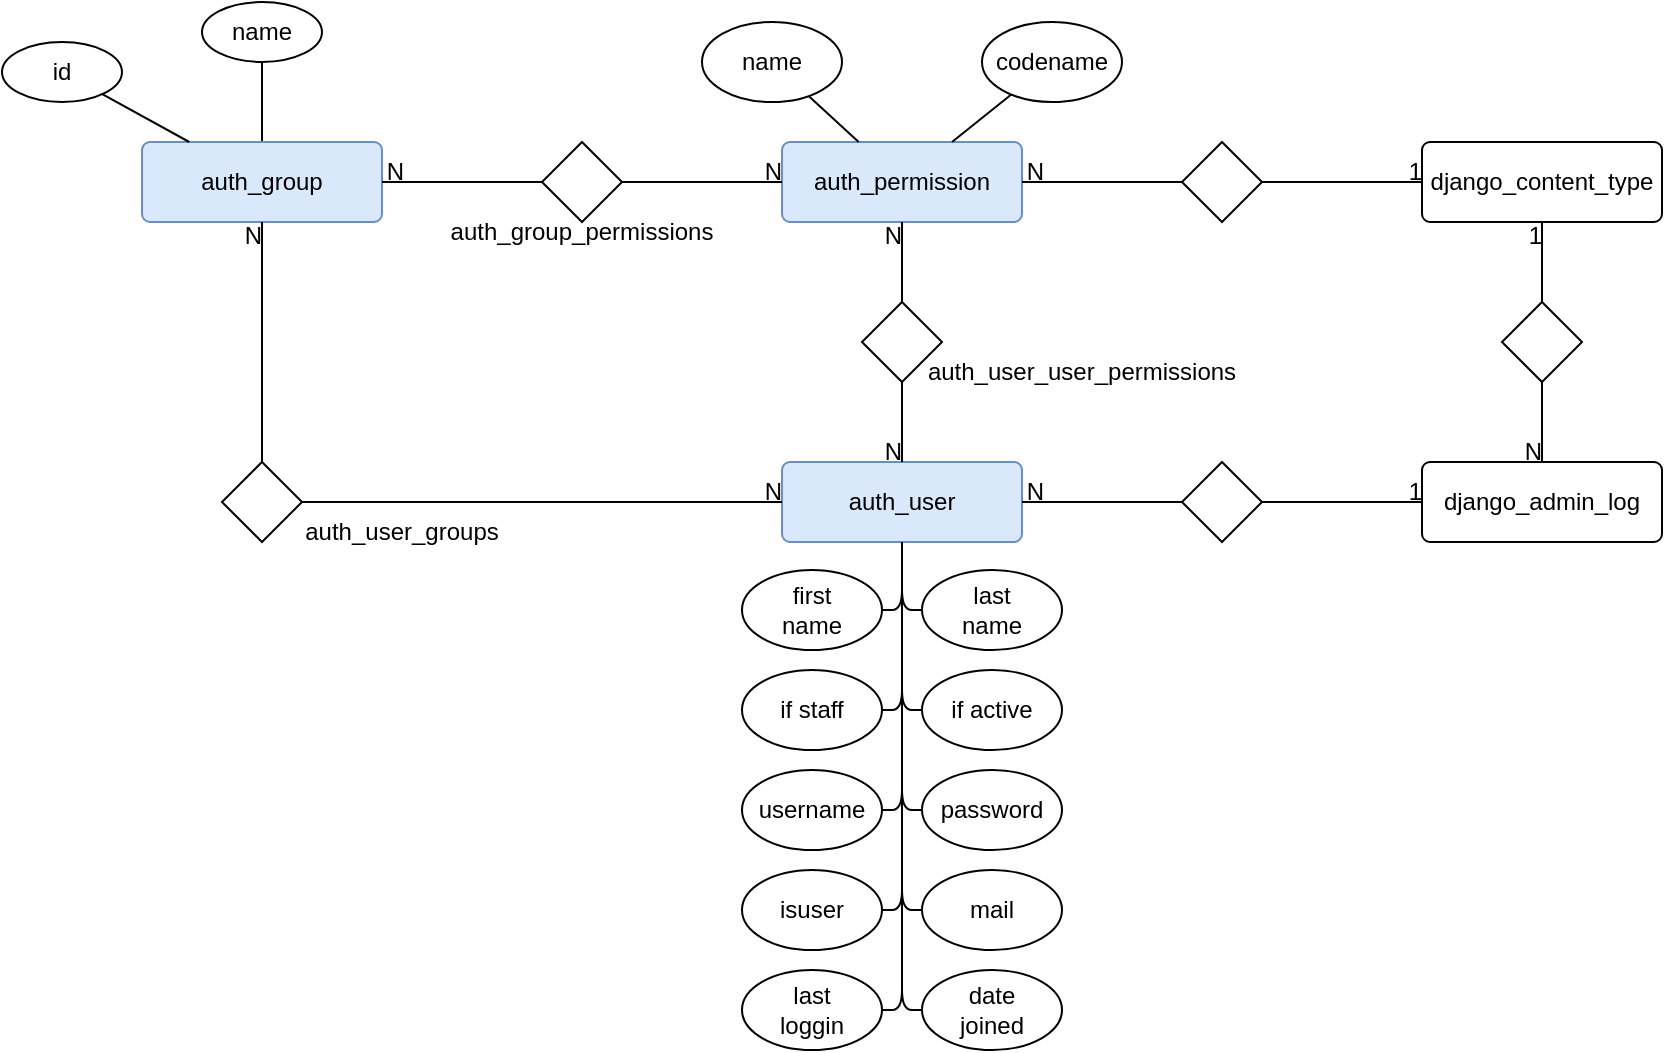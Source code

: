 <mxfile>
    <diagram id="ZRKblawVNR6-OOASddI8" name="Página-1">
        <mxGraphModel dx="1155" dy="428" grid="1" gridSize="10" guides="1" tooltips="1" connect="1" arrows="1" fold="1" page="1" pageScale="1" pageWidth="1169" pageHeight="827" math="0" shadow="0">
            <root>
                <mxCell id="0"/>
                <mxCell id="1" parent="0"/>
                <mxCell id="2" value="auth_user" style="rounded=1;arcSize=10;whiteSpace=wrap;html=1;align=center;fillColor=#dae8fc;strokeColor=#6c8ebf;" parent="1" vertex="1">
                    <mxGeometry x="400" y="320" width="120" height="40" as="geometry"/>
                </mxCell>
                <mxCell id="3" value="" style="shape=rhombus;perimeter=rhombusPerimeter;whiteSpace=wrap;html=1;align=center;" parent="1" vertex="1">
                    <mxGeometry x="280" y="160" width="40" height="40" as="geometry"/>
                </mxCell>
                <mxCell id="16" value="auth_permission" style="rounded=1;arcSize=10;whiteSpace=wrap;html=1;align=center;fillColor=#dae8fc;strokeColor=#6c8ebf;" parent="1" vertex="1">
                    <mxGeometry x="400" y="160" width="120" height="40" as="geometry"/>
                </mxCell>
                <mxCell id="90" style="edgeStyle=none;html=1;exitX=0.5;exitY=0;exitDx=0;exitDy=0;endArrow=none;endFill=0;" edge="1" parent="1" source="25" target="89">
                    <mxGeometry relative="1" as="geometry"/>
                </mxCell>
                <mxCell id="25" value="auth_group" style="rounded=1;arcSize=10;whiteSpace=wrap;html=1;align=center;fillColor=#dae8fc;strokeColor=#6c8ebf;" parent="1" vertex="1">
                    <mxGeometry x="80" y="160" width="120" height="40" as="geometry"/>
                </mxCell>
                <mxCell id="33" value="" style="endArrow=none;html=1;rounded=0;shadow=0;labelBackgroundColor=none;labelBorderColor=none;sketch=0;" parent="1" source="3" target="25" edge="1">
                    <mxGeometry relative="1" as="geometry">
                        <mxPoint x="440" y="380" as="sourcePoint"/>
                        <mxPoint x="520" y="440" as="targetPoint"/>
                    </mxGeometry>
                </mxCell>
                <mxCell id="34" value="N" style="resizable=0;html=1;align=right;verticalAlign=bottom;rounded=0;shadow=0;labelBorderColor=none;sketch=0;" parent="33" connectable="0" vertex="1">
                    <mxGeometry x="1" relative="1" as="geometry">
                        <mxPoint x="11" y="3" as="offset"/>
                    </mxGeometry>
                </mxCell>
                <mxCell id="45" value="" style="endArrow=none;html=1;rounded=0;shadow=0;labelBackgroundColor=none;labelBorderColor=none;sketch=0;align=center;verticalAlign=top;" parent="1" source="3" target="16" edge="1">
                    <mxGeometry relative="1" as="geometry">
                        <mxPoint x="570" y="330" as="sourcePoint"/>
                        <mxPoint x="650" y="430" as="targetPoint"/>
                    </mxGeometry>
                </mxCell>
                <mxCell id="46" value="N" style="resizable=0;html=1;align=right;verticalAlign=bottom;rounded=0;shadow=0;labelBorderColor=none;sketch=0;" parent="45" connectable="0" vertex="1">
                    <mxGeometry x="1" relative="1" as="geometry">
                        <mxPoint y="3" as="offset"/>
                    </mxGeometry>
                </mxCell>
                <mxCell id="57" value="" style="shape=rhombus;perimeter=rhombusPerimeter;whiteSpace=wrap;html=1;align=center;" parent="1" vertex="1">
                    <mxGeometry x="440" y="240" width="40" height="40" as="geometry"/>
                </mxCell>
                <mxCell id="58" value="" style="endArrow=none;html=1;rounded=0;shadow=0;labelBackgroundColor=none;labelBorderColor=none;sketch=0;align=center;verticalAlign=top;" parent="1" source="57" target="16" edge="1">
                    <mxGeometry relative="1" as="geometry">
                        <mxPoint x="290" y="190" as="sourcePoint"/>
                        <mxPoint x="330" y="190" as="targetPoint"/>
                    </mxGeometry>
                </mxCell>
                <mxCell id="59" value="N" style="resizable=0;html=1;align=right;verticalAlign=bottom;rounded=0;shadow=0;labelBorderColor=none;sketch=0;" parent="58" connectable="0" vertex="1">
                    <mxGeometry x="1" relative="1" as="geometry">
                        <mxPoint y="15" as="offset"/>
                    </mxGeometry>
                </mxCell>
                <mxCell id="60" value="" style="endArrow=none;html=1;rounded=0;shadow=0;labelBackgroundColor=none;labelBorderColor=none;sketch=0;align=center;verticalAlign=top;" parent="1" source="57" target="2" edge="1">
                    <mxGeometry relative="1" as="geometry">
                        <mxPoint x="300" y="200" as="sourcePoint"/>
                        <mxPoint x="340" y="200" as="targetPoint"/>
                    </mxGeometry>
                </mxCell>
                <mxCell id="61" value="N" style="resizable=0;html=1;align=right;verticalAlign=bottom;rounded=0;shadow=0;labelBorderColor=none;sketch=0;" parent="60" connectable="0" vertex="1">
                    <mxGeometry x="1" relative="1" as="geometry">
                        <mxPoint y="3" as="offset"/>
                    </mxGeometry>
                </mxCell>
                <mxCell id="62" value="" style="shape=rhombus;perimeter=rhombusPerimeter;whiteSpace=wrap;html=1;align=center;" parent="1" vertex="1">
                    <mxGeometry x="120" y="320" width="40" height="40" as="geometry"/>
                </mxCell>
                <mxCell id="63" value="" style="endArrow=none;html=1;rounded=0;shadow=0;labelBackgroundColor=none;labelBorderColor=none;sketch=0;align=center;verticalAlign=top;" parent="1" source="62" target="25" edge="1">
                    <mxGeometry relative="1" as="geometry">
                        <mxPoint x="390.0" y="250.0" as="sourcePoint"/>
                        <mxPoint x="390.0" y="210" as="targetPoint"/>
                    </mxGeometry>
                </mxCell>
                <mxCell id="64" value="N" style="resizable=0;html=1;align=right;verticalAlign=bottom;rounded=0;shadow=0;labelBorderColor=none;sketch=0;" parent="63" connectable="0" vertex="1">
                    <mxGeometry x="1" relative="1" as="geometry">
                        <mxPoint y="15" as="offset"/>
                    </mxGeometry>
                </mxCell>
                <mxCell id="65" value="" style="endArrow=none;html=1;rounded=0;shadow=0;labelBackgroundColor=none;labelBorderColor=none;sketch=0;align=center;verticalAlign=top;" parent="1" source="62" target="2" edge="1">
                    <mxGeometry relative="1" as="geometry">
                        <mxPoint x="290" y="190" as="sourcePoint"/>
                        <mxPoint x="330" y="190" as="targetPoint"/>
                    </mxGeometry>
                </mxCell>
                <mxCell id="66" value="N" style="resizable=0;html=1;align=right;verticalAlign=bottom;rounded=0;shadow=0;labelBorderColor=none;sketch=0;" parent="65" connectable="0" vertex="1">
                    <mxGeometry x="1" relative="1" as="geometry">
                        <mxPoint y="3" as="offset"/>
                    </mxGeometry>
                </mxCell>
                <mxCell id="67" value="auth_group_permissions" style="text;html=1;strokeColor=none;fillColor=none;align=center;verticalAlign=middle;whiteSpace=wrap;rounded=0;" parent="1" vertex="1">
                    <mxGeometry x="270" y="190" width="60" height="30" as="geometry"/>
                </mxCell>
                <mxCell id="68" value="auth_user_user_permissions" style="text;html=1;strokeColor=none;fillColor=none;align=center;verticalAlign=middle;whiteSpace=wrap;rounded=0;" parent="1" vertex="1">
                    <mxGeometry x="520" y="260" width="60" height="30" as="geometry"/>
                </mxCell>
                <mxCell id="71" value="auth_user_groups" style="text;html=1;strokeColor=none;fillColor=none;align=center;verticalAlign=middle;whiteSpace=wrap;rounded=0;" parent="1" vertex="1">
                    <mxGeometry x="180" y="340" width="60" height="30" as="geometry"/>
                </mxCell>
                <mxCell id="72" value="django_admin_log" style="rounded=1;arcSize=10;whiteSpace=wrap;html=1;align=center;" parent="1" vertex="1">
                    <mxGeometry x="720" y="320" width="120" height="40" as="geometry"/>
                </mxCell>
                <mxCell id="73" value="django_content_type" style="rounded=1;arcSize=10;whiteSpace=wrap;html=1;align=center;" parent="1" vertex="1">
                    <mxGeometry x="720" y="160" width="120" height="40" as="geometry"/>
                </mxCell>
                <mxCell id="74" value="" style="shape=rhombus;perimeter=rhombusPerimeter;whiteSpace=wrap;html=1;align=center;" parent="1" vertex="1">
                    <mxGeometry x="600" y="160" width="40" height="40" as="geometry"/>
                </mxCell>
                <mxCell id="75" value="" style="shape=rhombus;perimeter=rhombusPerimeter;whiteSpace=wrap;html=1;align=center;" parent="1" vertex="1">
                    <mxGeometry x="600" y="320" width="40" height="40" as="geometry"/>
                </mxCell>
                <mxCell id="76" value="" style="shape=rhombus;perimeter=rhombusPerimeter;whiteSpace=wrap;html=1;align=center;" parent="1" vertex="1">
                    <mxGeometry x="760" y="240" width="40" height="40" as="geometry"/>
                </mxCell>
                <mxCell id="77" value="" style="endArrow=none;html=1;rounded=0;shadow=0;labelBackgroundColor=none;labelBorderColor=none;sketch=0;" parent="1" source="74" target="16" edge="1">
                    <mxGeometry relative="1" as="geometry">
                        <mxPoint x="290" y="190" as="sourcePoint"/>
                        <mxPoint x="210" y="190" as="targetPoint"/>
                    </mxGeometry>
                </mxCell>
                <mxCell id="78" value="N" style="resizable=0;html=1;align=right;verticalAlign=bottom;rounded=0;shadow=0;labelBorderColor=none;sketch=0;" parent="77" connectable="0" vertex="1">
                    <mxGeometry x="1" relative="1" as="geometry">
                        <mxPoint x="11" y="3" as="offset"/>
                    </mxGeometry>
                </mxCell>
                <mxCell id="79" value="" style="endArrow=none;html=1;rounded=0;shadow=0;labelBackgroundColor=none;labelBorderColor=none;sketch=0;" parent="1" source="75" target="2" edge="1">
                    <mxGeometry relative="1" as="geometry">
                        <mxPoint x="610" y="190" as="sourcePoint"/>
                        <mxPoint x="530" y="190" as="targetPoint"/>
                    </mxGeometry>
                </mxCell>
                <mxCell id="80" value="N" style="resizable=0;html=1;align=right;verticalAlign=bottom;rounded=0;shadow=0;labelBorderColor=none;sketch=0;" parent="79" connectable="0" vertex="1">
                    <mxGeometry x="1" relative="1" as="geometry">
                        <mxPoint x="11" y="3" as="offset"/>
                    </mxGeometry>
                </mxCell>
                <mxCell id="81" value="" style="endArrow=none;html=1;rounded=0;shadow=0;labelBackgroundColor=none;labelBorderColor=none;sketch=0;align=center;verticalAlign=top;" parent="1" source="74" target="73" edge="1">
                    <mxGeometry relative="1" as="geometry">
                        <mxPoint x="330" y="190" as="sourcePoint"/>
                        <mxPoint x="410" y="190" as="targetPoint"/>
                    </mxGeometry>
                </mxCell>
                <mxCell id="82" value="1" style="resizable=0;html=1;align=right;verticalAlign=bottom;rounded=0;shadow=0;labelBorderColor=none;sketch=0;" parent="81" connectable="0" vertex="1">
                    <mxGeometry x="1" relative="1" as="geometry">
                        <mxPoint y="3" as="offset"/>
                    </mxGeometry>
                </mxCell>
                <mxCell id="83" value="" style="endArrow=none;html=1;rounded=0;shadow=0;labelBackgroundColor=none;labelBorderColor=none;sketch=0;align=center;verticalAlign=top;" parent="1" source="75" target="72" edge="1">
                    <mxGeometry relative="1" as="geometry">
                        <mxPoint x="650" y="190" as="sourcePoint"/>
                        <mxPoint x="730" y="190" as="targetPoint"/>
                    </mxGeometry>
                </mxCell>
                <mxCell id="84" value="1" style="resizable=0;html=1;align=right;verticalAlign=bottom;rounded=0;shadow=0;labelBorderColor=none;sketch=0;" parent="83" connectable="0" vertex="1">
                    <mxGeometry x="1" relative="1" as="geometry">
                        <mxPoint y="3" as="offset"/>
                    </mxGeometry>
                </mxCell>
                <mxCell id="85" value="" style="endArrow=none;html=1;rounded=0;shadow=0;labelBackgroundColor=none;labelBorderColor=none;sketch=0;align=center;verticalAlign=top;" parent="1" source="76" target="72" edge="1">
                    <mxGeometry relative="1" as="geometry">
                        <mxPoint x="470" y="290" as="sourcePoint"/>
                        <mxPoint x="470" y="330" as="targetPoint"/>
                    </mxGeometry>
                </mxCell>
                <mxCell id="86" value="N" style="resizable=0;html=1;align=right;verticalAlign=bottom;rounded=0;shadow=0;labelBorderColor=none;sketch=0;" parent="85" connectable="0" vertex="1">
                    <mxGeometry x="1" relative="1" as="geometry">
                        <mxPoint y="3" as="offset"/>
                    </mxGeometry>
                </mxCell>
                <mxCell id="87" value="" style="endArrow=none;html=1;rounded=0;shadow=0;labelBackgroundColor=none;labelBorderColor=none;sketch=0;align=center;verticalAlign=top;" parent="1" source="76" target="73" edge="1">
                    <mxGeometry relative="1" as="geometry">
                        <mxPoint x="470" y="250" as="sourcePoint"/>
                        <mxPoint x="470" y="210" as="targetPoint"/>
                    </mxGeometry>
                </mxCell>
                <mxCell id="88" value="1" style="resizable=0;html=1;align=right;verticalAlign=bottom;rounded=0;shadow=0;labelBorderColor=none;sketch=0;" parent="87" connectable="0" vertex="1">
                    <mxGeometry x="1" relative="1" as="geometry">
                        <mxPoint y="15" as="offset"/>
                    </mxGeometry>
                </mxCell>
                <mxCell id="89" value="name" style="ellipse;whiteSpace=wrap;html=1;" vertex="1" parent="1">
                    <mxGeometry x="110" y="90" width="60" height="30" as="geometry"/>
                </mxCell>
                <mxCell id="92" value="id" style="ellipse;whiteSpace=wrap;html=1;" vertex="1" parent="1">
                    <mxGeometry x="10" y="110" width="60" height="30" as="geometry"/>
                </mxCell>
                <mxCell id="93" value="" style="endArrow=none;html=1;" edge="1" parent="1" source="92" target="25">
                    <mxGeometry width="50" height="50" relative="1" as="geometry">
                        <mxPoint x="150" y="200" as="sourcePoint"/>
                        <mxPoint x="200" y="150" as="targetPoint"/>
                    </mxGeometry>
                </mxCell>
                <mxCell id="95" value="codename" style="ellipse;whiteSpace=wrap;html=1;" vertex="1" parent="1">
                    <mxGeometry x="500" y="100" width="70" height="40" as="geometry"/>
                </mxCell>
                <mxCell id="97" value="name" style="ellipse;whiteSpace=wrap;html=1;" vertex="1" parent="1">
                    <mxGeometry x="360" y="100" width="70" height="40" as="geometry"/>
                </mxCell>
                <mxCell id="99" value="" style="endArrow=none;html=1;" edge="1" parent="1" source="97" target="16">
                    <mxGeometry width="50" height="50" relative="1" as="geometry">
                        <mxPoint x="510" y="190" as="sourcePoint"/>
                        <mxPoint x="560" y="140" as="targetPoint"/>
                    </mxGeometry>
                </mxCell>
                <mxCell id="100" value="" style="endArrow=none;html=1;" edge="1" parent="1" source="95" target="16">
                    <mxGeometry width="50" height="50" relative="1" as="geometry">
                        <mxPoint x="510" y="190" as="sourcePoint"/>
                        <mxPoint x="560" y="140" as="targetPoint"/>
                    </mxGeometry>
                </mxCell>
                <mxCell id="102" value="last&lt;br&gt;name" style="ellipse;whiteSpace=wrap;html=1;" vertex="1" parent="1">
                    <mxGeometry x="470" y="374" width="70" height="40" as="geometry"/>
                </mxCell>
                <mxCell id="103" value="if active" style="ellipse;whiteSpace=wrap;html=1;" vertex="1" parent="1">
                    <mxGeometry x="470" y="424" width="70" height="40" as="geometry"/>
                </mxCell>
                <mxCell id="104" value="password" style="ellipse;whiteSpace=wrap;html=1;" vertex="1" parent="1">
                    <mxGeometry x="470" y="474" width="70" height="40" as="geometry"/>
                </mxCell>
                <mxCell id="105" value="mail" style="ellipse;whiteSpace=wrap;html=1;" vertex="1" parent="1">
                    <mxGeometry x="470" y="524" width="70" height="40" as="geometry"/>
                </mxCell>
                <mxCell id="106" value="date&lt;br&gt;joined" style="ellipse;whiteSpace=wrap;html=1;" vertex="1" parent="1">
                    <mxGeometry x="470" y="574" width="70" height="40" as="geometry"/>
                </mxCell>
                <mxCell id="107" value="first&lt;br&gt;name" style="ellipse;whiteSpace=wrap;html=1;" vertex="1" parent="1">
                    <mxGeometry x="380" y="374" width="70" height="40" as="geometry"/>
                </mxCell>
                <mxCell id="108" value="if staff" style="ellipse;whiteSpace=wrap;html=1;" vertex="1" parent="1">
                    <mxGeometry x="380" y="424" width="70" height="40" as="geometry"/>
                </mxCell>
                <mxCell id="109" value="username" style="ellipse;whiteSpace=wrap;html=1;" vertex="1" parent="1">
                    <mxGeometry x="380" y="474" width="70" height="40" as="geometry"/>
                </mxCell>
                <mxCell id="110" value="isuser" style="ellipse;whiteSpace=wrap;html=1;" vertex="1" parent="1">
                    <mxGeometry x="380" y="524" width="70" height="40" as="geometry"/>
                </mxCell>
                <mxCell id="111" value="last&lt;br&gt;loggin" style="ellipse;whiteSpace=wrap;html=1;" vertex="1" parent="1">
                    <mxGeometry x="380" y="574" width="70" height="40" as="geometry"/>
                </mxCell>
                <mxCell id="113" value="" style="endArrow=none;html=1;edgeStyle=orthogonalEdgeStyle;" edge="1" parent="1" source="102" target="2">
                    <mxGeometry width="50" height="50" relative="1" as="geometry">
                        <mxPoint x="610" y="480" as="sourcePoint"/>
                        <mxPoint x="660" y="430" as="targetPoint"/>
                        <Array as="points">
                            <mxPoint x="460" y="394"/>
                        </Array>
                    </mxGeometry>
                </mxCell>
                <mxCell id="114" value="" style="endArrow=none;html=1;edgeStyle=orthogonalEdgeStyle;" edge="1" parent="1" source="103" target="2">
                    <mxGeometry width="50" height="50" relative="1" as="geometry">
                        <mxPoint x="515" y="410" as="sourcePoint"/>
                        <mxPoint x="470" y="370" as="targetPoint"/>
                        <Array as="points">
                            <mxPoint x="460" y="444"/>
                        </Array>
                    </mxGeometry>
                </mxCell>
                <mxCell id="115" value="" style="endArrow=none;html=1;edgeStyle=orthogonalEdgeStyle;" edge="1" parent="1" source="104" target="2">
                    <mxGeometry width="50" height="50" relative="1" as="geometry">
                        <mxPoint x="525" y="420" as="sourcePoint"/>
                        <mxPoint x="480" y="380" as="targetPoint"/>
                        <Array as="points">
                            <mxPoint x="460" y="494"/>
                        </Array>
                    </mxGeometry>
                </mxCell>
                <mxCell id="116" value="" style="endArrow=none;html=1;edgeStyle=orthogonalEdgeStyle;" edge="1" parent="1" source="105" target="2">
                    <mxGeometry width="50" height="50" relative="1" as="geometry">
                        <mxPoint x="535" y="430" as="sourcePoint"/>
                        <mxPoint x="490" y="390" as="targetPoint"/>
                        <Array as="points">
                            <mxPoint x="460" y="544"/>
                        </Array>
                    </mxGeometry>
                </mxCell>
                <mxCell id="117" value="" style="endArrow=none;html=1;edgeStyle=orthogonalEdgeStyle;" edge="1" parent="1" source="106" target="2">
                    <mxGeometry width="50" height="50" relative="1" as="geometry">
                        <mxPoint x="545" y="440" as="sourcePoint"/>
                        <mxPoint x="500" y="400" as="targetPoint"/>
                        <Array as="points">
                            <mxPoint x="460" y="594"/>
                        </Array>
                    </mxGeometry>
                </mxCell>
                <mxCell id="118" value="" style="endArrow=none;html=1;edgeStyle=orthogonalEdgeStyle;" edge="1" parent="1" source="107" target="2">
                    <mxGeometry width="50" height="50" relative="1" as="geometry">
                        <mxPoint x="480" y="430" as="sourcePoint"/>
                        <mxPoint x="470" y="370" as="targetPoint"/>
                        <Array as="points">
                            <mxPoint x="460" y="394"/>
                        </Array>
                    </mxGeometry>
                </mxCell>
                <mxCell id="119" value="" style="endArrow=none;html=1;edgeStyle=orthogonalEdgeStyle;" edge="1" parent="1" source="108" target="2">
                    <mxGeometry width="50" height="50" relative="1" as="geometry">
                        <mxPoint x="480" y="480" as="sourcePoint"/>
                        <mxPoint x="470" y="370" as="targetPoint"/>
                        <Array as="points">
                            <mxPoint x="460" y="444"/>
                        </Array>
                    </mxGeometry>
                </mxCell>
                <mxCell id="120" value="" style="endArrow=none;html=1;edgeStyle=orthogonalEdgeStyle;" edge="1" parent="1" source="109" target="2">
                    <mxGeometry width="50" height="50" relative="1" as="geometry">
                        <mxPoint x="480" y="530" as="sourcePoint"/>
                        <mxPoint x="470" y="370" as="targetPoint"/>
                        <Array as="points">
                            <mxPoint x="460" y="494"/>
                        </Array>
                    </mxGeometry>
                </mxCell>
                <mxCell id="121" value="" style="endArrow=none;html=1;edgeStyle=orthogonalEdgeStyle;" edge="1" parent="1" source="110" target="2">
                    <mxGeometry width="50" height="50" relative="1" as="geometry">
                        <mxPoint x="480" y="580" as="sourcePoint"/>
                        <mxPoint x="470" y="370" as="targetPoint"/>
                        <Array as="points">
                            <mxPoint x="460" y="544"/>
                        </Array>
                    </mxGeometry>
                </mxCell>
                <mxCell id="122" value="" style="endArrow=none;html=1;edgeStyle=orthogonalEdgeStyle;" edge="1" parent="1" source="111" target="2">
                    <mxGeometry width="50" height="50" relative="1" as="geometry">
                        <mxPoint x="480" y="630" as="sourcePoint"/>
                        <mxPoint x="470" y="370" as="targetPoint"/>
                        <Array as="points">
                            <mxPoint x="460" y="594"/>
                        </Array>
                    </mxGeometry>
                </mxCell>
            </root>
        </mxGraphModel>
    </diagram>
</mxfile>